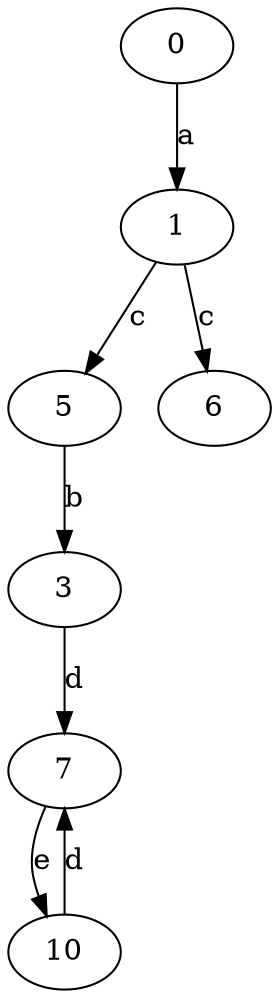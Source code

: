 strict digraph  {
0;
1;
3;
5;
6;
7;
10;
0 -> 1  [label=a];
1 -> 5  [label=c];
1 -> 6  [label=c];
3 -> 7  [label=d];
5 -> 3  [label=b];
7 -> 10  [label=e];
10 -> 7  [label=d];
}
